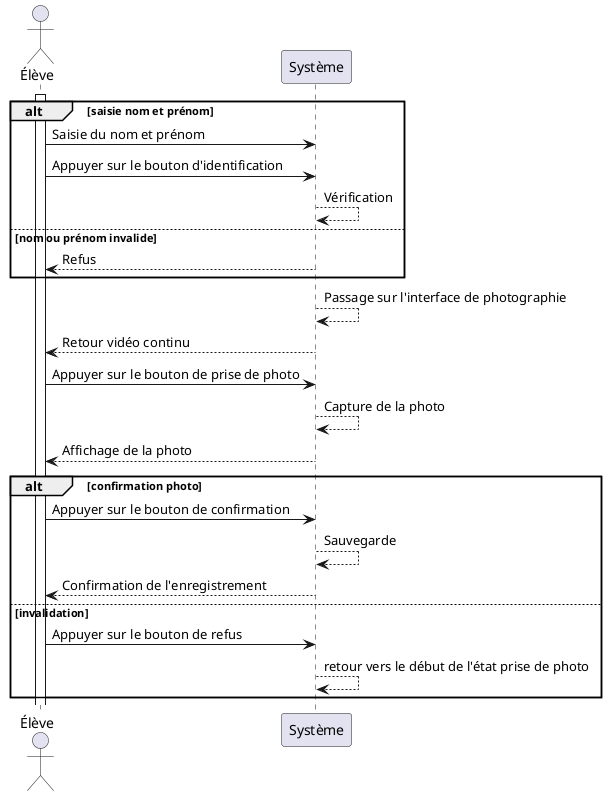 @startuml etudiant_prend_photo
actor Élève
activate Élève
alt saisie nom et prénom
     Élève-> Système: Saisie du nom et prénom
     Élève-> Système: Appuyer sur le bouton d'identification
     Système--> Système : Vérification
else nom ou prénom invalide
     Système--> Élève: Refus
end

Système--> Système : Passage sur l'interface de photographie
Système--> Élève: Retour vidéo continu

Élève-> Système: Appuyer sur le bouton de prise de photo
Système--> Système : Capture de la photo
Système--> Élève: Affichage de la photo


alt confirmation photo
     Élève-> Système: Appuyer sur le bouton de confirmation
     Système--> Système : Sauvegarde
     Système--> Élève: Confirmation de l'enregistrement
else invalidation
     Élève-> Système: Appuyer sur le bouton de refus
     Système--> Système : retour vers le début de l'état prise de photo
end
@enduml